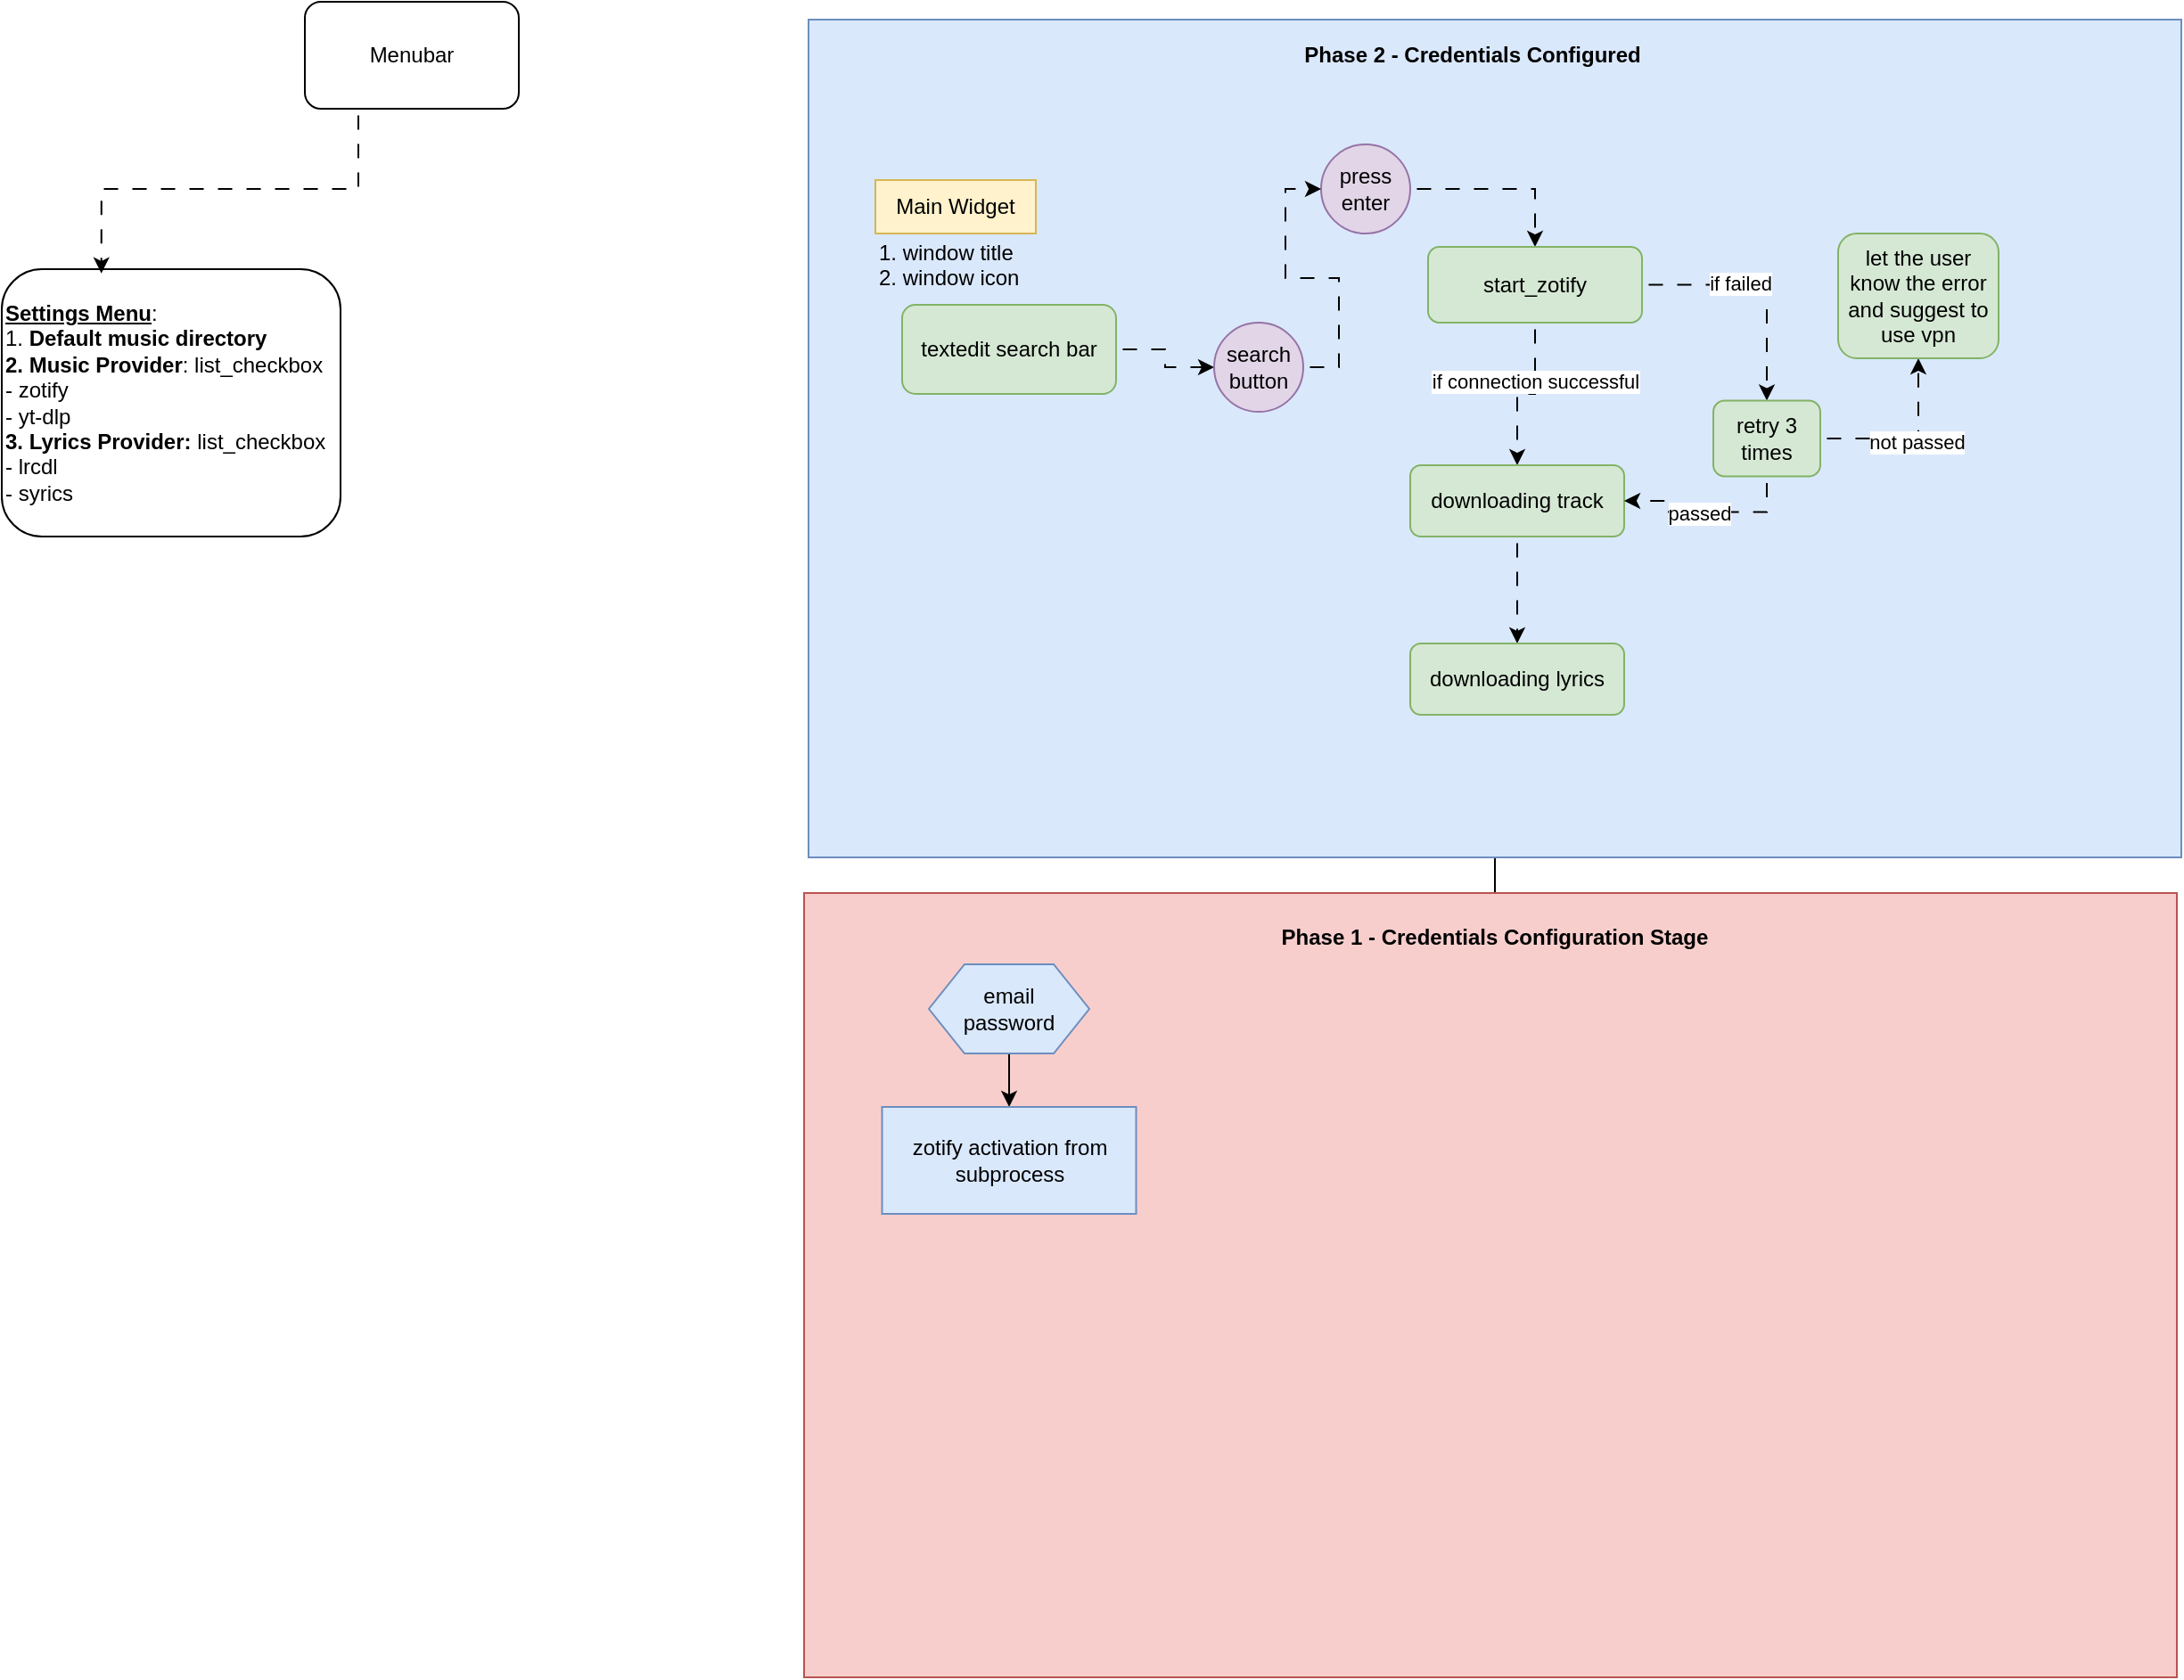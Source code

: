<mxfile version="24.7.17">
  <diagram name="Page-1" id="KuhYVLjEmkgfeT89QWm0">
    <mxGraphModel dx="2840" dy="1740" grid="1" gridSize="10" guides="1" tooltips="1" connect="1" arrows="1" fold="1" page="1" pageScale="1" pageWidth="850" pageHeight="1100" math="0" shadow="0">
      <root>
        <mxCell id="0" />
        <mxCell id="1" parent="0" />
        <mxCell id="Q1b4sD6pPip9hb0ui8Go-32" value="Menubar" style="rounded=1;whiteSpace=wrap;html=1;" vertex="1" parent="1">
          <mxGeometry x="240" y="70" width="120" height="60" as="geometry" />
        </mxCell>
        <mxCell id="Q1b4sD6pPip9hb0ui8Go-42" value="&lt;font style=&quot;font-size: 12px;&quot;&gt;&lt;u style=&quot;&quot;&gt;&lt;b style=&quot;&quot;&gt;Settings Menu&lt;/b&gt;&lt;/u&gt;:&amp;nbsp;&lt;/font&gt;&lt;div style=&quot;&quot;&gt;&lt;font style=&quot;font-size: 12px;&quot;&gt;1. &lt;b&gt;Default music directory&lt;br&gt;&lt;/b&gt;&lt;/font&gt;&lt;div style=&quot;&quot;&gt;&lt;font style=&quot;font-size: 12px;&quot;&gt;&lt;b&gt;2. Music Provider&lt;/b&gt;: list_checkbox&lt;/font&gt;&lt;/div&gt;&lt;div style=&quot;&quot;&gt;&lt;font style=&quot;font-size: 12px;&quot;&gt;- zotify&lt;/font&gt;&lt;/div&gt;&lt;div style=&quot;&quot;&gt;&lt;font style=&quot;font-size: 12px;&quot;&gt;- yt-dlp&lt;/font&gt;&lt;/div&gt;&lt;div style=&quot;&quot;&gt;&lt;font style=&quot;font-size: 12px;&quot;&gt;&lt;b&gt;3. Lyrics Provider: &lt;/b&gt;list_checkbox&lt;/font&gt;&lt;/div&gt;&lt;div style=&quot;&quot;&gt;&lt;font style=&quot;font-size: 12px;&quot;&gt;&lt;span style=&quot;background-color: initial;&quot;&gt;- lrcdl&lt;/span&gt;&lt;br&gt;&lt;/font&gt;&lt;/div&gt;&lt;div style=&quot;&quot;&gt;&lt;font style=&quot;font-size: 12px;&quot;&gt;- syrics&lt;/font&gt;&lt;/div&gt;&lt;/div&gt;" style="rounded=1;whiteSpace=wrap;html=1;align=left;" vertex="1" parent="1">
          <mxGeometry x="70" y="220" width="190" height="150" as="geometry" />
        </mxCell>
        <mxCell id="Q1b4sD6pPip9hb0ui8Go-43" style="edgeStyle=orthogonalEdgeStyle;rounded=0;orthogonalLoop=1;jettySize=auto;html=1;exitX=0.25;exitY=1;exitDx=0;exitDy=0;entryX=0.294;entryY=0.016;entryDx=0;entryDy=0;entryPerimeter=0;flowAnimation=1;" edge="1" parent="1" source="Q1b4sD6pPip9hb0ui8Go-32" target="Q1b4sD6pPip9hb0ui8Go-42">
          <mxGeometry relative="1" as="geometry" />
        </mxCell>
        <mxCell id="Q1b4sD6pPip9hb0ui8Go-108" value="" style="edgeStyle=orthogonalEdgeStyle;rounded=0;orthogonalLoop=1;jettySize=auto;html=1;" edge="1" parent="1" source="Q1b4sD6pPip9hb0ui8Go-44">
          <mxGeometry relative="1" as="geometry">
            <mxPoint x="995.0" y="620" as="targetPoint" />
          </mxGeometry>
        </mxCell>
        <mxCell id="Q1b4sD6pPip9hb0ui8Go-44" value="" style="rounded=0;whiteSpace=wrap;html=1;movable=1;resizable=1;rotatable=1;deletable=1;editable=1;locked=0;connectable=1;fillColor=#dae8fc;strokeColor=#6c8ebf;" vertex="1" parent="1">
          <mxGeometry x="522.5" y="80" width="770" height="470" as="geometry" />
        </mxCell>
        <mxCell id="Q1b4sD6pPip9hb0ui8Go-45" value="Main Widget" style="text;html=1;align=center;verticalAlign=middle;whiteSpace=wrap;rounded=0;fillColor=#fff2cc;strokeColor=#d6b656;movable=0;resizable=0;rotatable=0;deletable=0;editable=0;locked=1;connectable=0;" vertex="1" parent="1">
          <mxGeometry x="560" y="170" width="90" height="30" as="geometry" />
        </mxCell>
        <mxCell id="Q1b4sD6pPip9hb0ui8Go-47" value="1. window title&lt;div&gt;2. window icon&lt;br&gt;&lt;div&gt;&lt;br&gt;&lt;/div&gt;&lt;/div&gt;" style="text;html=1;align=left;verticalAlign=middle;whiteSpace=wrap;rounded=0;movable=0;resizable=0;rotatable=0;deletable=0;editable=0;locked=1;connectable=0;" vertex="1" parent="1">
          <mxGeometry x="560" y="210" width="110" height="30" as="geometry" />
        </mxCell>
        <mxCell id="Q1b4sD6pPip9hb0ui8Go-101" style="edgeStyle=orthogonalEdgeStyle;rounded=0;orthogonalLoop=1;jettySize=auto;html=1;flowAnimation=1;movable=0;resizable=0;rotatable=0;deletable=0;editable=0;locked=1;connectable=0;" edge="1" parent="1" source="Q1b4sD6pPip9hb0ui8Go-52" target="Q1b4sD6pPip9hb0ui8Go-54">
          <mxGeometry relative="1" as="geometry" />
        </mxCell>
        <mxCell id="Q1b4sD6pPip9hb0ui8Go-52" value="textedit search bar" style="rounded=1;whiteSpace=wrap;html=1;fillColor=#d5e8d4;strokeColor=#82b366;movable=0;resizable=0;rotatable=0;deletable=0;editable=0;locked=1;connectable=0;" vertex="1" parent="1">
          <mxGeometry x="575" y="240" width="120" height="50" as="geometry" />
        </mxCell>
        <mxCell id="Q1b4sD6pPip9hb0ui8Go-74" value="" style="edgeStyle=orthogonalEdgeStyle;rounded=0;orthogonalLoop=1;jettySize=auto;html=1;flowAnimation=1;movable=0;resizable=0;rotatable=0;deletable=0;editable=0;locked=1;connectable=0;" edge="1" parent="1" source="Q1b4sD6pPip9hb0ui8Go-58" target="Q1b4sD6pPip9hb0ui8Go-75">
          <mxGeometry relative="1" as="geometry">
            <mxPoint x="880" y="265" as="targetPoint" />
          </mxGeometry>
        </mxCell>
        <mxCell id="Q1b4sD6pPip9hb0ui8Go-58" value="press enter" style="ellipse;whiteSpace=wrap;html=1;aspect=fixed;fillColor=#e1d5e7;strokeColor=#9673a6;movable=0;resizable=0;rotatable=0;deletable=0;editable=0;locked=1;connectable=0;" vertex="1" parent="1">
          <mxGeometry x="810" y="150" width="50" height="50" as="geometry" />
        </mxCell>
        <mxCell id="Q1b4sD6pPip9hb0ui8Go-102" style="edgeStyle=orthogonalEdgeStyle;rounded=0;orthogonalLoop=1;jettySize=auto;html=1;entryX=0;entryY=0.5;entryDx=0;entryDy=0;flowAnimation=1;movable=0;resizable=0;rotatable=0;deletable=0;editable=0;locked=1;connectable=0;" edge="1" parent="1" source="Q1b4sD6pPip9hb0ui8Go-54" target="Q1b4sD6pPip9hb0ui8Go-58">
          <mxGeometry relative="1" as="geometry" />
        </mxCell>
        <mxCell id="Q1b4sD6pPip9hb0ui8Go-54" value="search&lt;div&gt;button&lt;/div&gt;" style="ellipse;whiteSpace=wrap;html=1;aspect=fixed;fillColor=#e1d5e7;strokeColor=#9673a6;movable=0;resizable=0;rotatable=0;deletable=0;editable=0;locked=1;connectable=0;" vertex="1" parent="1">
          <mxGeometry x="750" y="250" width="50" height="50" as="geometry" />
        </mxCell>
        <mxCell id="Q1b4sD6pPip9hb0ui8Go-77" value="" style="edgeStyle=orthogonalEdgeStyle;rounded=0;orthogonalLoop=1;jettySize=auto;html=1;flowAnimation=1;movable=0;resizable=0;rotatable=0;deletable=0;editable=0;locked=1;connectable=0;" edge="1" parent="1" source="Q1b4sD6pPip9hb0ui8Go-75" target="Q1b4sD6pPip9hb0ui8Go-76">
          <mxGeometry relative="1" as="geometry" />
        </mxCell>
        <mxCell id="Q1b4sD6pPip9hb0ui8Go-80" value="if connection successful" style="edgeLabel;html=1;align=center;verticalAlign=middle;resizable=0;points=[];movable=0;rotatable=0;deletable=0;editable=0;locked=1;connectable=0;" vertex="1" connectable="0" parent="Q1b4sD6pPip9hb0ui8Go-77">
          <mxGeometry x="-0.497" y="-1" relative="1" as="geometry">
            <mxPoint x="1" y="10" as="offset" />
          </mxGeometry>
        </mxCell>
        <mxCell id="Q1b4sD6pPip9hb0ui8Go-82" style="edgeStyle=orthogonalEdgeStyle;rounded=0;orthogonalLoop=1;jettySize=auto;html=1;entryX=0.5;entryY=0;entryDx=0;entryDy=0;flowAnimation=1;movable=0;resizable=0;rotatable=0;deletable=0;editable=0;locked=1;connectable=0;" edge="1" parent="1" source="Q1b4sD6pPip9hb0ui8Go-75" target="Q1b4sD6pPip9hb0ui8Go-81">
          <mxGeometry relative="1" as="geometry" />
        </mxCell>
        <mxCell id="Q1b4sD6pPip9hb0ui8Go-83" value="if failed" style="edgeLabel;html=1;align=center;verticalAlign=middle;resizable=0;points=[];movable=0;rotatable=0;deletable=0;editable=0;locked=1;connectable=0;" vertex="1" connectable="0" parent="Q1b4sD6pPip9hb0ui8Go-82">
          <mxGeometry x="-0.187" y="1" relative="1" as="geometry">
            <mxPoint as="offset" />
          </mxGeometry>
        </mxCell>
        <mxCell id="Q1b4sD6pPip9hb0ui8Go-75" value="start_zotify" style="rounded=1;whiteSpace=wrap;html=1;fillColor=#d5e8d4;strokeColor=#82b366;movable=0;resizable=0;rotatable=0;deletable=0;editable=0;locked=1;connectable=0;" vertex="1" parent="1">
          <mxGeometry x="870" y="207.5" width="120" height="42.5" as="geometry" />
        </mxCell>
        <mxCell id="Q1b4sD6pPip9hb0ui8Go-79" value="" style="edgeStyle=orthogonalEdgeStyle;rounded=0;orthogonalLoop=1;jettySize=auto;html=1;flowAnimation=1;movable=0;resizable=0;rotatable=0;deletable=0;editable=0;locked=1;connectable=0;" edge="1" parent="1" source="Q1b4sD6pPip9hb0ui8Go-76" target="Q1b4sD6pPip9hb0ui8Go-78">
          <mxGeometry relative="1" as="geometry" />
        </mxCell>
        <mxCell id="Q1b4sD6pPip9hb0ui8Go-76" value="downloading track" style="whiteSpace=wrap;html=1;fillColor=#d5e8d4;strokeColor=#82b366;rounded=1;movable=0;resizable=0;rotatable=0;deletable=0;editable=0;locked=1;connectable=0;" vertex="1" parent="1">
          <mxGeometry x="860" y="330" width="120" height="40" as="geometry" />
        </mxCell>
        <mxCell id="Q1b4sD6pPip9hb0ui8Go-78" value="downloading lyrics" style="whiteSpace=wrap;html=1;fillColor=#d5e8d4;strokeColor=#82b366;rounded=1;movable=0;resizable=0;rotatable=0;deletable=0;editable=0;locked=1;connectable=0;" vertex="1" parent="1">
          <mxGeometry x="860" y="430" width="120" height="40" as="geometry" />
        </mxCell>
        <mxCell id="Q1b4sD6pPip9hb0ui8Go-85" style="edgeStyle=orthogonalEdgeStyle;rounded=0;orthogonalLoop=1;jettySize=auto;html=1;exitX=0.5;exitY=1;exitDx=0;exitDy=0;entryX=1;entryY=0.5;entryDx=0;entryDy=0;flowAnimation=1;movable=0;resizable=0;rotatable=0;deletable=0;editable=0;locked=1;connectable=0;" edge="1" parent="1" source="Q1b4sD6pPip9hb0ui8Go-81" target="Q1b4sD6pPip9hb0ui8Go-76">
          <mxGeometry relative="1" as="geometry" />
        </mxCell>
        <mxCell id="Q1b4sD6pPip9hb0ui8Go-86" value="passed" style="edgeLabel;html=1;align=center;verticalAlign=middle;resizable=0;points=[];movable=0;rotatable=0;deletable=0;editable=0;locked=1;connectable=0;" vertex="1" connectable="0" parent="Q1b4sD6pPip9hb0ui8Go-85">
          <mxGeometry x="0.093" relative="1" as="geometry">
            <mxPoint as="offset" />
          </mxGeometry>
        </mxCell>
        <mxCell id="Q1b4sD6pPip9hb0ui8Go-88" value="" style="edgeStyle=orthogonalEdgeStyle;rounded=0;orthogonalLoop=1;jettySize=auto;html=1;flowAnimation=1;movable=0;resizable=0;rotatable=0;deletable=0;editable=0;locked=1;connectable=0;" edge="1" parent="1" source="Q1b4sD6pPip9hb0ui8Go-81" target="Q1b4sD6pPip9hb0ui8Go-87">
          <mxGeometry relative="1" as="geometry" />
        </mxCell>
        <mxCell id="Q1b4sD6pPip9hb0ui8Go-89" value="not passed" style="edgeLabel;html=1;align=center;verticalAlign=middle;resizable=0;points=[];movable=0;rotatable=0;deletable=0;editable=0;locked=1;connectable=0;" vertex="1" connectable="0" parent="Q1b4sD6pPip9hb0ui8Go-88">
          <mxGeometry x="0.082" y="-2" relative="1" as="geometry">
            <mxPoint as="offset" />
          </mxGeometry>
        </mxCell>
        <mxCell id="Q1b4sD6pPip9hb0ui8Go-81" value="retry 3 times" style="rounded=1;whiteSpace=wrap;html=1;fillColor=#d5e8d4;strokeColor=#82b366;movable=0;resizable=0;rotatable=0;deletable=0;editable=0;locked=1;connectable=0;" vertex="1" parent="1">
          <mxGeometry x="1030" y="293.75" width="60" height="42.5" as="geometry" />
        </mxCell>
        <mxCell id="Q1b4sD6pPip9hb0ui8Go-87" value="let the user know the error and suggest to use vpn" style="rounded=1;whiteSpace=wrap;html=1;fillColor=#d5e8d4;strokeColor=#82b366;movable=0;resizable=0;rotatable=0;deletable=0;editable=0;locked=1;connectable=0;" vertex="1" parent="1">
          <mxGeometry x="1100" y="200" width="90" height="70" as="geometry" />
        </mxCell>
        <mxCell id="Q1b4sD6pPip9hb0ui8Go-90" value="&lt;b&gt;Phase 2 - Credentials Configured&lt;/b&gt;" style="text;html=1;align=center;verticalAlign=middle;whiteSpace=wrap;rounded=0;movable=0;resizable=0;rotatable=0;deletable=0;editable=0;locked=1;connectable=0;" vertex="1" parent="1">
          <mxGeometry x="710" y="80" width="370" height="40" as="geometry" />
        </mxCell>
        <mxCell id="Q1b4sD6pPip9hb0ui8Go-93" value="" style="rounded=0;whiteSpace=wrap;html=1;fillColor=#f8cecc;strokeColor=#b85450;movable=0;resizable=0;rotatable=0;deletable=0;editable=0;locked=1;connectable=0;" vertex="1" parent="1">
          <mxGeometry x="520" y="570" width="770" height="440" as="geometry" />
        </mxCell>
        <mxCell id="Q1b4sD6pPip9hb0ui8Go-99" value="&lt;b&gt;Phase 1 - Credentials Configuration Stage&lt;/b&gt;" style="text;html=1;align=center;verticalAlign=middle;whiteSpace=wrap;rounded=0;movable=0;resizable=0;rotatable=0;deletable=0;editable=0;locked=1;connectable=0;" vertex="1" parent="1">
          <mxGeometry x="770" y="570" width="275" height="50" as="geometry" />
        </mxCell>
        <mxCell id="Q1b4sD6pPip9hb0ui8Go-112" value="" style="edgeStyle=orthogonalEdgeStyle;rounded=0;orthogonalLoop=1;jettySize=auto;html=1;" edge="1" parent="1" source="Q1b4sD6pPip9hb0ui8Go-105" target="Q1b4sD6pPip9hb0ui8Go-111">
          <mxGeometry relative="1" as="geometry" />
        </mxCell>
        <mxCell id="Q1b4sD6pPip9hb0ui8Go-105" value="email&lt;div&gt;password&lt;/div&gt;" style="shape=hexagon;perimeter=hexagonPerimeter2;whiteSpace=wrap;html=1;fixedSize=1;fillColor=#dae8fc;strokeColor=#6c8ebf;" vertex="1" parent="1">
          <mxGeometry x="590" y="610" width="90" height="50" as="geometry" />
        </mxCell>
        <mxCell id="Q1b4sD6pPip9hb0ui8Go-111" value="zotify activation from subprocess" style="whiteSpace=wrap;html=1;fillColor=#dae8fc;strokeColor=#6c8ebf;" vertex="1" parent="1">
          <mxGeometry x="563.75" y="690" width="142.5" height="60" as="geometry" />
        </mxCell>
      </root>
    </mxGraphModel>
  </diagram>
</mxfile>
